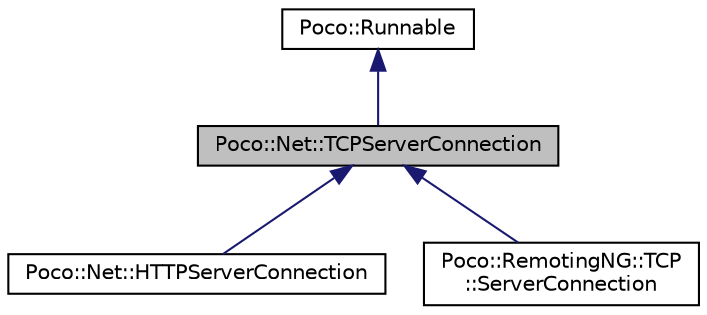 digraph "Poco::Net::TCPServerConnection"
{
 // LATEX_PDF_SIZE
  edge [fontname="Helvetica",fontsize="10",labelfontname="Helvetica",labelfontsize="10"];
  node [fontname="Helvetica",fontsize="10",shape=record];
  Node1 [label="Poco::Net::TCPServerConnection",height=0.2,width=0.4,color="black", fillcolor="grey75", style="filled", fontcolor="black",tooltip=" "];
  Node2 -> Node1 [dir="back",color="midnightblue",fontsize="10",style="solid"];
  Node2 [label="Poco::Runnable",height=0.2,width=0.4,color="black", fillcolor="white", style="filled",URL="$classPoco_1_1Runnable.html",tooltip=" "];
  Node1 -> Node3 [dir="back",color="midnightblue",fontsize="10",style="solid"];
  Node3 [label="Poco::Net::HTTPServerConnection",height=0.2,width=0.4,color="black", fillcolor="white", style="filled",URL="$classPoco_1_1Net_1_1HTTPServerConnection.html",tooltip=" "];
  Node1 -> Node4 [dir="back",color="midnightblue",fontsize="10",style="solid"];
  Node4 [label="Poco::RemotingNG::TCP\l::ServerConnection",height=0.2,width=0.4,color="black", fillcolor="white", style="filled",URL="$classPoco_1_1RemotingNG_1_1TCP_1_1ServerConnection.html",tooltip="The TCPServerConnection for handling incoming RemotingNG TCP Transport connections."];
}

